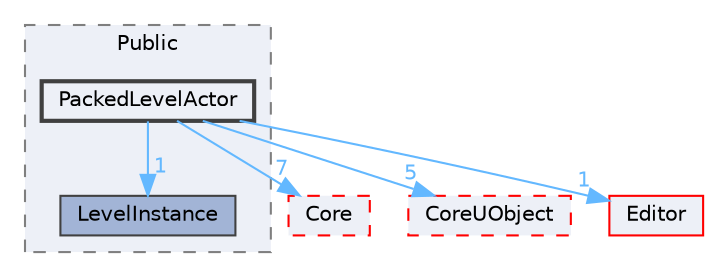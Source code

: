 digraph "PackedLevelActor"
{
 // INTERACTIVE_SVG=YES
 // LATEX_PDF_SIZE
  bgcolor="transparent";
  edge [fontname=Helvetica,fontsize=10,labelfontname=Helvetica,labelfontsize=10];
  node [fontname=Helvetica,fontsize=10,shape=box,height=0.2,width=0.4];
  compound=true
  subgraph clusterdir_1d06a51bfc871a6a1823440d0d72725c {
    graph [ bgcolor="#edf0f7", pencolor="grey50", label="Public", fontname=Helvetica,fontsize=10 style="filled,dashed", URL="dir_1d06a51bfc871a6a1823440d0d72725c.html",tooltip=""]
  dir_ba616262c2104d9293c641524ebb83b2 [label="LevelInstance", fillcolor="#a2b4d6", color="grey25", style="filled", URL="dir_ba616262c2104d9293c641524ebb83b2.html",tooltip=""];
  dir_35a96bf830618e6ed15c66b2a9987ef9 [label="PackedLevelActor", fillcolor="#edf0f7", color="grey25", style="filled,bold", URL="dir_35a96bf830618e6ed15c66b2a9987ef9.html",tooltip=""];
  }
  dir_0e6cddcc9caa1238c7f3774224afaa45 [label="Core", fillcolor="#edf0f7", color="red", style="filled,dashed", URL="dir_0e6cddcc9caa1238c7f3774224afaa45.html",tooltip=""];
  dir_4c499e5e32e2b4479ad7e552df73eeae [label="CoreUObject", fillcolor="#edf0f7", color="red", style="filled,dashed", URL="dir_4c499e5e32e2b4479ad7e552df73eeae.html",tooltip=""];
  dir_b26507eead720464ba2ac6bbc6dcec5f [label="Editor", fillcolor="#edf0f7", color="red", style="filled", URL="dir_b26507eead720464ba2ac6bbc6dcec5f.html",tooltip=""];
  dir_35a96bf830618e6ed15c66b2a9987ef9->dir_0e6cddcc9caa1238c7f3774224afaa45 [headlabel="7", labeldistance=1.5 headhref="dir_000712_000266.html" href="dir_000712_000266.html" color="steelblue1" fontcolor="steelblue1"];
  dir_35a96bf830618e6ed15c66b2a9987ef9->dir_4c499e5e32e2b4479ad7e552df73eeae [headlabel="5", labeldistance=1.5 headhref="dir_000712_000268.html" href="dir_000712_000268.html" color="steelblue1" fontcolor="steelblue1"];
  dir_35a96bf830618e6ed15c66b2a9987ef9->dir_b26507eead720464ba2ac6bbc6dcec5f [headlabel="1", labeldistance=1.5 headhref="dir_000712_000357.html" href="dir_000712_000357.html" color="steelblue1" fontcolor="steelblue1"];
  dir_35a96bf830618e6ed15c66b2a9987ef9->dir_ba616262c2104d9293c641524ebb83b2 [headlabel="1", labeldistance=1.5 headhref="dir_000712_000562.html" href="dir_000712_000562.html" color="steelblue1" fontcolor="steelblue1"];
}
